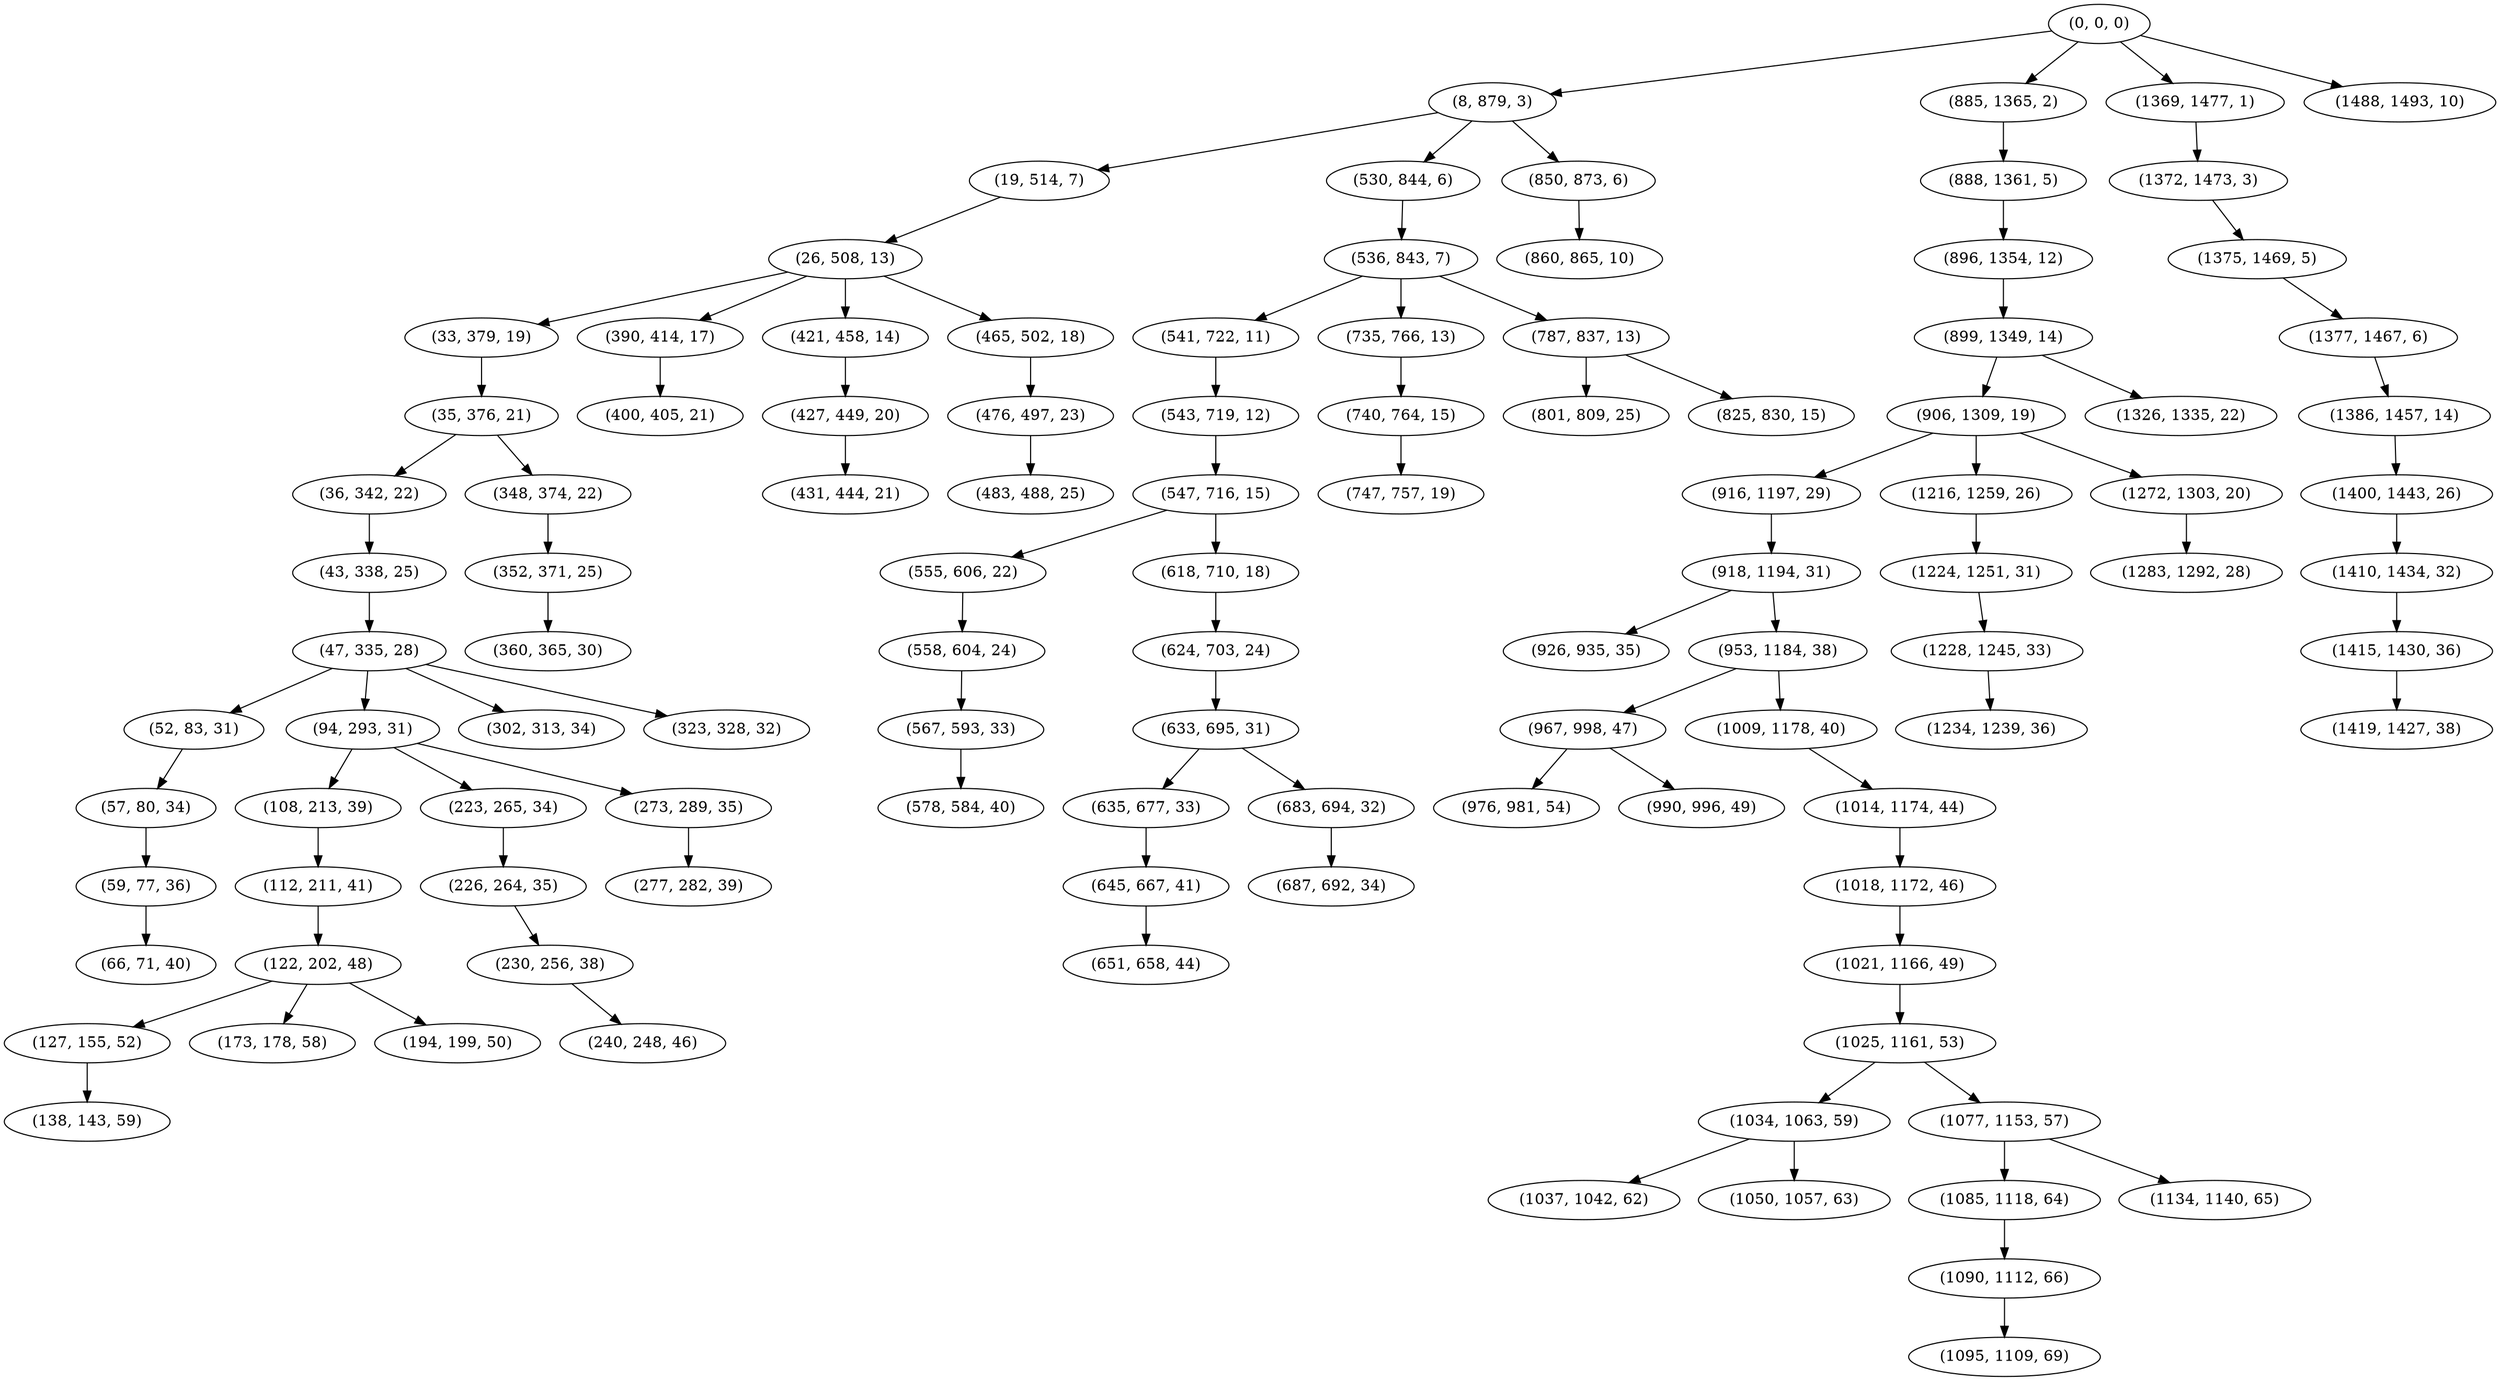 digraph tree {
    "(0, 0, 0)";
    "(8, 879, 3)";
    "(19, 514, 7)";
    "(26, 508, 13)";
    "(33, 379, 19)";
    "(35, 376, 21)";
    "(36, 342, 22)";
    "(43, 338, 25)";
    "(47, 335, 28)";
    "(52, 83, 31)";
    "(57, 80, 34)";
    "(59, 77, 36)";
    "(66, 71, 40)";
    "(94, 293, 31)";
    "(108, 213, 39)";
    "(112, 211, 41)";
    "(122, 202, 48)";
    "(127, 155, 52)";
    "(138, 143, 59)";
    "(173, 178, 58)";
    "(194, 199, 50)";
    "(223, 265, 34)";
    "(226, 264, 35)";
    "(230, 256, 38)";
    "(240, 248, 46)";
    "(273, 289, 35)";
    "(277, 282, 39)";
    "(302, 313, 34)";
    "(323, 328, 32)";
    "(348, 374, 22)";
    "(352, 371, 25)";
    "(360, 365, 30)";
    "(390, 414, 17)";
    "(400, 405, 21)";
    "(421, 458, 14)";
    "(427, 449, 20)";
    "(431, 444, 21)";
    "(465, 502, 18)";
    "(476, 497, 23)";
    "(483, 488, 25)";
    "(530, 844, 6)";
    "(536, 843, 7)";
    "(541, 722, 11)";
    "(543, 719, 12)";
    "(547, 716, 15)";
    "(555, 606, 22)";
    "(558, 604, 24)";
    "(567, 593, 33)";
    "(578, 584, 40)";
    "(618, 710, 18)";
    "(624, 703, 24)";
    "(633, 695, 31)";
    "(635, 677, 33)";
    "(645, 667, 41)";
    "(651, 658, 44)";
    "(683, 694, 32)";
    "(687, 692, 34)";
    "(735, 766, 13)";
    "(740, 764, 15)";
    "(747, 757, 19)";
    "(787, 837, 13)";
    "(801, 809, 25)";
    "(825, 830, 15)";
    "(850, 873, 6)";
    "(860, 865, 10)";
    "(885, 1365, 2)";
    "(888, 1361, 5)";
    "(896, 1354, 12)";
    "(899, 1349, 14)";
    "(906, 1309, 19)";
    "(916, 1197, 29)";
    "(918, 1194, 31)";
    "(926, 935, 35)";
    "(953, 1184, 38)";
    "(967, 998, 47)";
    "(976, 981, 54)";
    "(990, 996, 49)";
    "(1009, 1178, 40)";
    "(1014, 1174, 44)";
    "(1018, 1172, 46)";
    "(1021, 1166, 49)";
    "(1025, 1161, 53)";
    "(1034, 1063, 59)";
    "(1037, 1042, 62)";
    "(1050, 1057, 63)";
    "(1077, 1153, 57)";
    "(1085, 1118, 64)";
    "(1090, 1112, 66)";
    "(1095, 1109, 69)";
    "(1134, 1140, 65)";
    "(1216, 1259, 26)";
    "(1224, 1251, 31)";
    "(1228, 1245, 33)";
    "(1234, 1239, 36)";
    "(1272, 1303, 20)";
    "(1283, 1292, 28)";
    "(1326, 1335, 22)";
    "(1369, 1477, 1)";
    "(1372, 1473, 3)";
    "(1375, 1469, 5)";
    "(1377, 1467, 6)";
    "(1386, 1457, 14)";
    "(1400, 1443, 26)";
    "(1410, 1434, 32)";
    "(1415, 1430, 36)";
    "(1419, 1427, 38)";
    "(1488, 1493, 10)";
    "(0, 0, 0)" -> "(8, 879, 3)";
    "(0, 0, 0)" -> "(885, 1365, 2)";
    "(0, 0, 0)" -> "(1369, 1477, 1)";
    "(0, 0, 0)" -> "(1488, 1493, 10)";
    "(8, 879, 3)" -> "(19, 514, 7)";
    "(8, 879, 3)" -> "(530, 844, 6)";
    "(8, 879, 3)" -> "(850, 873, 6)";
    "(19, 514, 7)" -> "(26, 508, 13)";
    "(26, 508, 13)" -> "(33, 379, 19)";
    "(26, 508, 13)" -> "(390, 414, 17)";
    "(26, 508, 13)" -> "(421, 458, 14)";
    "(26, 508, 13)" -> "(465, 502, 18)";
    "(33, 379, 19)" -> "(35, 376, 21)";
    "(35, 376, 21)" -> "(36, 342, 22)";
    "(35, 376, 21)" -> "(348, 374, 22)";
    "(36, 342, 22)" -> "(43, 338, 25)";
    "(43, 338, 25)" -> "(47, 335, 28)";
    "(47, 335, 28)" -> "(52, 83, 31)";
    "(47, 335, 28)" -> "(94, 293, 31)";
    "(47, 335, 28)" -> "(302, 313, 34)";
    "(47, 335, 28)" -> "(323, 328, 32)";
    "(52, 83, 31)" -> "(57, 80, 34)";
    "(57, 80, 34)" -> "(59, 77, 36)";
    "(59, 77, 36)" -> "(66, 71, 40)";
    "(94, 293, 31)" -> "(108, 213, 39)";
    "(94, 293, 31)" -> "(223, 265, 34)";
    "(94, 293, 31)" -> "(273, 289, 35)";
    "(108, 213, 39)" -> "(112, 211, 41)";
    "(112, 211, 41)" -> "(122, 202, 48)";
    "(122, 202, 48)" -> "(127, 155, 52)";
    "(122, 202, 48)" -> "(173, 178, 58)";
    "(122, 202, 48)" -> "(194, 199, 50)";
    "(127, 155, 52)" -> "(138, 143, 59)";
    "(223, 265, 34)" -> "(226, 264, 35)";
    "(226, 264, 35)" -> "(230, 256, 38)";
    "(230, 256, 38)" -> "(240, 248, 46)";
    "(273, 289, 35)" -> "(277, 282, 39)";
    "(348, 374, 22)" -> "(352, 371, 25)";
    "(352, 371, 25)" -> "(360, 365, 30)";
    "(390, 414, 17)" -> "(400, 405, 21)";
    "(421, 458, 14)" -> "(427, 449, 20)";
    "(427, 449, 20)" -> "(431, 444, 21)";
    "(465, 502, 18)" -> "(476, 497, 23)";
    "(476, 497, 23)" -> "(483, 488, 25)";
    "(530, 844, 6)" -> "(536, 843, 7)";
    "(536, 843, 7)" -> "(541, 722, 11)";
    "(536, 843, 7)" -> "(735, 766, 13)";
    "(536, 843, 7)" -> "(787, 837, 13)";
    "(541, 722, 11)" -> "(543, 719, 12)";
    "(543, 719, 12)" -> "(547, 716, 15)";
    "(547, 716, 15)" -> "(555, 606, 22)";
    "(547, 716, 15)" -> "(618, 710, 18)";
    "(555, 606, 22)" -> "(558, 604, 24)";
    "(558, 604, 24)" -> "(567, 593, 33)";
    "(567, 593, 33)" -> "(578, 584, 40)";
    "(618, 710, 18)" -> "(624, 703, 24)";
    "(624, 703, 24)" -> "(633, 695, 31)";
    "(633, 695, 31)" -> "(635, 677, 33)";
    "(633, 695, 31)" -> "(683, 694, 32)";
    "(635, 677, 33)" -> "(645, 667, 41)";
    "(645, 667, 41)" -> "(651, 658, 44)";
    "(683, 694, 32)" -> "(687, 692, 34)";
    "(735, 766, 13)" -> "(740, 764, 15)";
    "(740, 764, 15)" -> "(747, 757, 19)";
    "(787, 837, 13)" -> "(801, 809, 25)";
    "(787, 837, 13)" -> "(825, 830, 15)";
    "(850, 873, 6)" -> "(860, 865, 10)";
    "(885, 1365, 2)" -> "(888, 1361, 5)";
    "(888, 1361, 5)" -> "(896, 1354, 12)";
    "(896, 1354, 12)" -> "(899, 1349, 14)";
    "(899, 1349, 14)" -> "(906, 1309, 19)";
    "(899, 1349, 14)" -> "(1326, 1335, 22)";
    "(906, 1309, 19)" -> "(916, 1197, 29)";
    "(906, 1309, 19)" -> "(1216, 1259, 26)";
    "(906, 1309, 19)" -> "(1272, 1303, 20)";
    "(916, 1197, 29)" -> "(918, 1194, 31)";
    "(918, 1194, 31)" -> "(926, 935, 35)";
    "(918, 1194, 31)" -> "(953, 1184, 38)";
    "(953, 1184, 38)" -> "(967, 998, 47)";
    "(953, 1184, 38)" -> "(1009, 1178, 40)";
    "(967, 998, 47)" -> "(976, 981, 54)";
    "(967, 998, 47)" -> "(990, 996, 49)";
    "(1009, 1178, 40)" -> "(1014, 1174, 44)";
    "(1014, 1174, 44)" -> "(1018, 1172, 46)";
    "(1018, 1172, 46)" -> "(1021, 1166, 49)";
    "(1021, 1166, 49)" -> "(1025, 1161, 53)";
    "(1025, 1161, 53)" -> "(1034, 1063, 59)";
    "(1025, 1161, 53)" -> "(1077, 1153, 57)";
    "(1034, 1063, 59)" -> "(1037, 1042, 62)";
    "(1034, 1063, 59)" -> "(1050, 1057, 63)";
    "(1077, 1153, 57)" -> "(1085, 1118, 64)";
    "(1077, 1153, 57)" -> "(1134, 1140, 65)";
    "(1085, 1118, 64)" -> "(1090, 1112, 66)";
    "(1090, 1112, 66)" -> "(1095, 1109, 69)";
    "(1216, 1259, 26)" -> "(1224, 1251, 31)";
    "(1224, 1251, 31)" -> "(1228, 1245, 33)";
    "(1228, 1245, 33)" -> "(1234, 1239, 36)";
    "(1272, 1303, 20)" -> "(1283, 1292, 28)";
    "(1369, 1477, 1)" -> "(1372, 1473, 3)";
    "(1372, 1473, 3)" -> "(1375, 1469, 5)";
    "(1375, 1469, 5)" -> "(1377, 1467, 6)";
    "(1377, 1467, 6)" -> "(1386, 1457, 14)";
    "(1386, 1457, 14)" -> "(1400, 1443, 26)";
    "(1400, 1443, 26)" -> "(1410, 1434, 32)";
    "(1410, 1434, 32)" -> "(1415, 1430, 36)";
    "(1415, 1430, 36)" -> "(1419, 1427, 38)";
}

